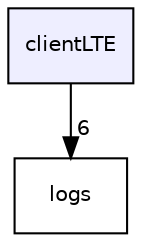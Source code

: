 digraph "clientLTE" {
  compound=true
  node [ fontsize="10", fontname="Helvetica"];
  edge [ labelfontsize="10", labelfontname="Helvetica"];
  dir_95fe0062165070ab4edfaccef1d4e89c [shape=box, label="clientLTE", style="filled", fillcolor="#eeeeff", pencolor="black", URL="dir_95fe0062165070ab4edfaccef1d4e89c.html"];
  dir_05d4be440b8721abba8dc6ba91f6266a [shape=box label="logs" URL="dir_05d4be440b8721abba8dc6ba91f6266a.html"];
  dir_95fe0062165070ab4edfaccef1d4e89c->dir_05d4be440b8721abba8dc6ba91f6266a [headlabel="6", labeldistance=1.5 headhref="dir_000000_000003.html"];
}
